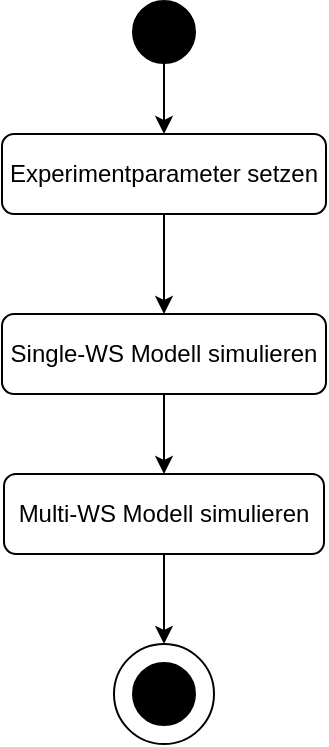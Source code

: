 <mxfile version="14.5.1" type="device"><diagram id="C5RBs43oDa-KdzZeNtuy" name="Page-1"><mxGraphModel dx="749" dy="666" grid="1" gridSize="10" guides="1" tooltips="1" connect="1" arrows="1" fold="1" page="1" pageScale="1" pageWidth="827" pageHeight="1169" math="0" shadow="0"><root><mxCell id="WIyWlLk6GJQsqaUBKTNV-0"/><mxCell id="WIyWlLk6GJQsqaUBKTNV-1" parent="WIyWlLk6GJQsqaUBKTNV-0"/><mxCell id="A3rES9xY9W7kyofCWyey-5" style="edgeStyle=orthogonalEdgeStyle;rounded=0;orthogonalLoop=1;jettySize=auto;html=1;exitX=0.5;exitY=1;exitDx=0;exitDy=0;entryX=0.5;entryY=0;entryDx=0;entryDy=0;" parent="WIyWlLk6GJQsqaUBKTNV-1" source="WIyWlLk6GJQsqaUBKTNV-3" target="A3rES9xY9W7kyofCWyey-10" edge="1"><mxGeometry relative="1" as="geometry"><mxPoint x="128" y="276" as="targetPoint"/></mxGeometry></mxCell><mxCell id="WIyWlLk6GJQsqaUBKTNV-3" value="Single-WS Modell simulieren" style="rounded=1;whiteSpace=wrap;html=1;fontSize=12;glass=0;strokeWidth=1;shadow=0;" parent="WIyWlLk6GJQsqaUBKTNV-1" vertex="1"><mxGeometry x="47" y="196" width="162" height="40" as="geometry"/></mxCell><mxCell id="6xsbT4bLozxqB8ij8C3q-2" style="edgeStyle=orthogonalEdgeStyle;rounded=0;orthogonalLoop=1;jettySize=auto;html=1;exitX=0.5;exitY=1;exitDx=0;exitDy=0;exitPerimeter=0;entryX=0.5;entryY=0;entryDx=0;entryDy=0;" parent="WIyWlLk6GJQsqaUBKTNV-1" source="A3rES9xY9W7kyofCWyey-0" target="BQWuQYdCA5qJCKVaQxna-2" edge="1"><mxGeometry relative="1" as="geometry"/></mxCell><mxCell id="A3rES9xY9W7kyofCWyey-0" value="" style="strokeWidth=2;html=1;shape=mxgraph.flowchart.start_2;whiteSpace=wrap;fillColor=#000000;" parent="WIyWlLk6GJQsqaUBKTNV-1" vertex="1"><mxGeometry x="113" y="40" width="30" height="30" as="geometry"/></mxCell><mxCell id="A3rES9xY9W7kyofCWyey-15" style="edgeStyle=orthogonalEdgeStyle;rounded=0;orthogonalLoop=1;jettySize=auto;html=1;exitX=0.5;exitY=1;exitDx=0;exitDy=0;entryX=0.5;entryY=0;entryDx=0;entryDy=0;entryPerimeter=0;" parent="WIyWlLk6GJQsqaUBKTNV-1" source="A3rES9xY9W7kyofCWyey-10" target="A3rES9xY9W7kyofCWyey-14" edge="1"><mxGeometry relative="1" as="geometry"/></mxCell><mxCell id="A3rES9xY9W7kyofCWyey-10" value="Multi-WS Modell simulieren" style="rounded=1;whiteSpace=wrap;html=1;fontSize=12;glass=0;strokeWidth=1;shadow=0;" parent="WIyWlLk6GJQsqaUBKTNV-1" vertex="1"><mxGeometry x="48" y="276" width="160" height="40" as="geometry"/></mxCell><mxCell id="A3rES9xY9W7kyofCWyey-13" value="" style="strokeWidth=2;html=1;shape=mxgraph.flowchart.start_2;whiteSpace=wrap;fillColor=#000000;" parent="WIyWlLk6GJQsqaUBKTNV-1" vertex="1"><mxGeometry x="113" y="371" width="30" height="30" as="geometry"/></mxCell><mxCell id="A3rES9xY9W7kyofCWyey-14" value="" style="strokeWidth=1;html=1;shape=mxgraph.flowchart.start_2;whiteSpace=wrap;fillColor=none;" parent="WIyWlLk6GJQsqaUBKTNV-1" vertex="1"><mxGeometry x="103" y="361" width="50" height="50" as="geometry"/></mxCell><mxCell id="BQWuQYdCA5qJCKVaQxna-3" style="edgeStyle=orthogonalEdgeStyle;rounded=0;orthogonalLoop=1;jettySize=auto;html=1;exitX=0.5;exitY=1;exitDx=0;exitDy=0;entryX=0.5;entryY=0;entryDx=0;entryDy=0;" edge="1" parent="WIyWlLk6GJQsqaUBKTNV-1" source="BQWuQYdCA5qJCKVaQxna-2" target="WIyWlLk6GJQsqaUBKTNV-3"><mxGeometry relative="1" as="geometry"/></mxCell><mxCell id="BQWuQYdCA5qJCKVaQxna-2" value="Experimentparameter setzen" style="rounded=1;whiteSpace=wrap;html=1;fontSize=12;glass=0;strokeWidth=1;shadow=0;" vertex="1" parent="WIyWlLk6GJQsqaUBKTNV-1"><mxGeometry x="47" y="106" width="162" height="40" as="geometry"/></mxCell></root></mxGraphModel></diagram></mxfile>